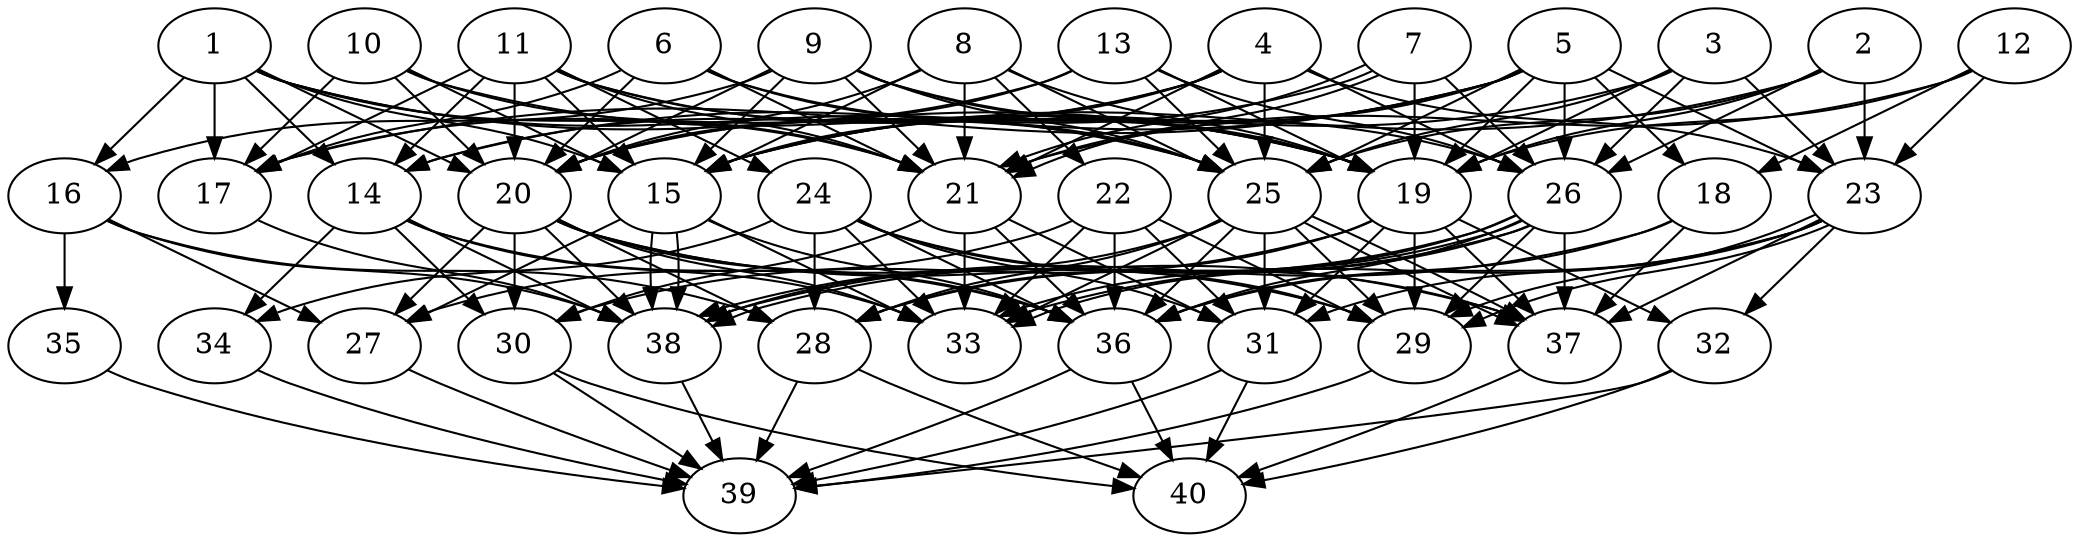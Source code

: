 // DAG automatically generated by daggen at Thu Oct  3 14:06:48 2019
// ./daggen --dot -n 40 --ccr 0.3 --fat 0.7 --regular 0.9 --density 0.9 --mindata 5242880 --maxdata 52428800 
digraph G {
  1 [size="93030400", alpha="0.13", expect_size="27909120"] 
  1 -> 14 [size ="27909120"]
  1 -> 15 [size ="27909120"]
  1 -> 16 [size ="27909120"]
  1 -> 17 [size ="27909120"]
  1 -> 19 [size ="27909120"]
  1 -> 20 [size ="27909120"]
  1 -> 21 [size ="27909120"]
  1 -> 25 [size ="27909120"]
  2 [size="117012480", alpha="0.10", expect_size="35103744"] 
  2 -> 15 [size ="35103744"]
  2 -> 19 [size ="35103744"]
  2 -> 23 [size ="35103744"]
  2 -> 25 [size ="35103744"]
  2 -> 26 [size ="35103744"]
  3 [size="118190080", alpha="0.06", expect_size="35457024"] 
  3 -> 15 [size ="35457024"]
  3 -> 19 [size ="35457024"]
  3 -> 23 [size ="35457024"]
  3 -> 25 [size ="35457024"]
  3 -> 26 [size ="35457024"]
  4 [size="40277333", alpha="0.14", expect_size="12083200"] 
  4 -> 14 [size ="12083200"]
  4 -> 15 [size ="12083200"]
  4 -> 20 [size ="12083200"]
  4 -> 21 [size ="12083200"]
  4 -> 23 [size ="12083200"]
  4 -> 25 [size ="12083200"]
  4 -> 26 [size ="12083200"]
  5 [size="110397440", alpha="0.19", expect_size="33119232"] 
  5 -> 14 [size ="33119232"]
  5 -> 15 [size ="33119232"]
  5 -> 17 [size ="33119232"]
  5 -> 18 [size ="33119232"]
  5 -> 19 [size ="33119232"]
  5 -> 21 [size ="33119232"]
  5 -> 23 [size ="33119232"]
  5 -> 25 [size ="33119232"]
  5 -> 26 [size ="33119232"]
  6 [size="118094507", alpha="0.08", expect_size="35428352"] 
  6 -> 17 [size ="35428352"]
  6 -> 19 [size ="35428352"]
  6 -> 20 [size ="35428352"]
  6 -> 21 [size ="35428352"]
  6 -> 25 [size ="35428352"]
  7 [size="46298453", alpha="0.04", expect_size="13889536"] 
  7 -> 19 [size ="13889536"]
  7 -> 20 [size ="13889536"]
  7 -> 21 [size ="13889536"]
  7 -> 21 [size ="13889536"]
  7 -> 26 [size ="13889536"]
  8 [size="62279680", alpha="0.06", expect_size="18683904"] 
  8 -> 15 [size ="18683904"]
  8 -> 19 [size ="18683904"]
  8 -> 20 [size ="18683904"]
  8 -> 21 [size ="18683904"]
  8 -> 22 [size ="18683904"]
  8 -> 25 [size ="18683904"]
  9 [size="135195307", alpha="0.13", expect_size="40558592"] 
  9 -> 15 [size ="40558592"]
  9 -> 16 [size ="40558592"]
  9 -> 19 [size ="40558592"]
  9 -> 20 [size ="40558592"]
  9 -> 21 [size ="40558592"]
  9 -> 25 [size ="40558592"]
  9 -> 26 [size ="40558592"]
  10 [size="74291200", alpha="0.02", expect_size="22287360"] 
  10 -> 15 [size ="22287360"]
  10 -> 17 [size ="22287360"]
  10 -> 19 [size ="22287360"]
  10 -> 20 [size ="22287360"]
  10 -> 21 [size ="22287360"]
  11 [size="77581653", alpha="0.17", expect_size="23274496"] 
  11 -> 14 [size ="23274496"]
  11 -> 15 [size ="23274496"]
  11 -> 17 [size ="23274496"]
  11 -> 19 [size ="23274496"]
  11 -> 20 [size ="23274496"]
  11 -> 21 [size ="23274496"]
  11 -> 24 [size ="23274496"]
  11 -> 25 [size ="23274496"]
  12 [size="22586027", alpha="0.00", expect_size="6775808"] 
  12 -> 18 [size ="6775808"]
  12 -> 19 [size ="6775808"]
  12 -> 21 [size ="6775808"]
  12 -> 23 [size ="6775808"]
  13 [size="97624747", alpha="0.12", expect_size="29287424"] 
  13 -> 17 [size ="29287424"]
  13 -> 19 [size ="29287424"]
  13 -> 20 [size ="29287424"]
  13 -> 25 [size ="29287424"]
  13 -> 26 [size ="29287424"]
  14 [size="142421333", alpha="0.07", expect_size="42726400"] 
  14 -> 30 [size ="42726400"]
  14 -> 33 [size ="42726400"]
  14 -> 34 [size ="42726400"]
  14 -> 36 [size ="42726400"]
  14 -> 38 [size ="42726400"]
  15 [size="97563307", alpha="0.11", expect_size="29268992"] 
  15 -> 27 [size ="29268992"]
  15 -> 33 [size ="29268992"]
  15 -> 36 [size ="29268992"]
  15 -> 38 [size ="29268992"]
  15 -> 38 [size ="29268992"]
  16 [size="92839253", alpha="0.17", expect_size="27851776"] 
  16 -> 27 [size ="27851776"]
  16 -> 28 [size ="27851776"]
  16 -> 35 [size ="27851776"]
  16 -> 38 [size ="27851776"]
  17 [size="156832427", alpha="0.18", expect_size="47049728"] 
  17 -> 38 [size ="47049728"]
  18 [size="30286507", alpha="0.14", expect_size="9085952"] 
  18 -> 36 [size ="9085952"]
  18 -> 37 [size ="9085952"]
  18 -> 38 [size ="9085952"]
  19 [size="80295253", alpha="0.14", expect_size="24088576"] 
  19 -> 28 [size ="24088576"]
  19 -> 29 [size ="24088576"]
  19 -> 30 [size ="24088576"]
  19 -> 31 [size ="24088576"]
  19 -> 32 [size ="24088576"]
  19 -> 37 [size ="24088576"]
  20 [size="21862400", alpha="0.07", expect_size="6558720"] 
  20 -> 27 [size ="6558720"]
  20 -> 28 [size ="6558720"]
  20 -> 29 [size ="6558720"]
  20 -> 30 [size ="6558720"]
  20 -> 33 [size ="6558720"]
  20 -> 36 [size ="6558720"]
  20 -> 37 [size ="6558720"]
  20 -> 38 [size ="6558720"]
  21 [size="34822827", alpha="0.10", expect_size="10446848"] 
  21 -> 30 [size ="10446848"]
  21 -> 31 [size ="10446848"]
  21 -> 33 [size ="10446848"]
  21 -> 36 [size ="10446848"]
  22 [size="165270187", alpha="0.05", expect_size="49581056"] 
  22 -> 27 [size ="49581056"]
  22 -> 29 [size ="49581056"]
  22 -> 31 [size ="49581056"]
  22 -> 33 [size ="49581056"]
  22 -> 36 [size ="49581056"]
  23 [size="166662827", alpha="0.13", expect_size="49998848"] 
  23 -> 29 [size ="49998848"]
  23 -> 29 [size ="49998848"]
  23 -> 31 [size ="49998848"]
  23 -> 32 [size ="49998848"]
  23 -> 33 [size ="49998848"]
  23 -> 36 [size ="49998848"]
  23 -> 37 [size ="49998848"]
  24 [size="105366187", alpha="0.04", expect_size="31609856"] 
  24 -> 28 [size ="31609856"]
  24 -> 29 [size ="31609856"]
  24 -> 31 [size ="31609856"]
  24 -> 33 [size ="31609856"]
  24 -> 34 [size ="31609856"]
  24 -> 36 [size ="31609856"]
  24 -> 37 [size ="31609856"]
  25 [size="157419520", alpha="0.07", expect_size="47225856"] 
  25 -> 28 [size ="47225856"]
  25 -> 29 [size ="47225856"]
  25 -> 31 [size ="47225856"]
  25 -> 33 [size ="47225856"]
  25 -> 36 [size ="47225856"]
  25 -> 37 [size ="47225856"]
  25 -> 37 [size ="47225856"]
  25 -> 38 [size ="47225856"]
  26 [size="87166293", alpha="0.03", expect_size="26149888"] 
  26 -> 28 [size ="26149888"]
  26 -> 29 [size ="26149888"]
  26 -> 33 [size ="26149888"]
  26 -> 33 [size ="26149888"]
  26 -> 36 [size ="26149888"]
  26 -> 37 [size ="26149888"]
  26 -> 38 [size ="26149888"]
  26 -> 38 [size ="26149888"]
  27 [size="67331413", alpha="0.02", expect_size="20199424"] 
  27 -> 39 [size ="20199424"]
  28 [size="48831147", alpha="0.07", expect_size="14649344"] 
  28 -> 39 [size ="14649344"]
  28 -> 40 [size ="14649344"]
  29 [size="159433387", alpha="0.07", expect_size="47830016"] 
  29 -> 39 [size ="47830016"]
  30 [size="110127787", alpha="0.15", expect_size="33038336"] 
  30 -> 39 [size ="33038336"]
  30 -> 40 [size ="33038336"]
  31 [size="163952640", alpha="0.09", expect_size="49185792"] 
  31 -> 39 [size ="49185792"]
  31 -> 40 [size ="49185792"]
  32 [size="81892693", alpha="0.05", expect_size="24567808"] 
  32 -> 39 [size ="24567808"]
  32 -> 40 [size ="24567808"]
  33 [size="120773973", alpha="0.11", expect_size="36232192"] 
  34 [size="66740907", alpha="0.12", expect_size="20022272"] 
  34 -> 39 [size ="20022272"]
  35 [size="99874133", alpha="0.04", expect_size="29962240"] 
  35 -> 39 [size ="29962240"]
  36 [size="155818667", alpha="0.05", expect_size="46745600"] 
  36 -> 39 [size ="46745600"]
  36 -> 40 [size ="46745600"]
  37 [size="20619947", alpha="0.05", expect_size="6185984"] 
  37 -> 40 [size ="6185984"]
  38 [size="37672960", alpha="0.05", expect_size="11301888"] 
  38 -> 39 [size ="11301888"]
  39 [size="94498133", alpha="0.14", expect_size="28349440"] 
  40 [size="151528107", alpha="0.03", expect_size="45458432"] 
}
